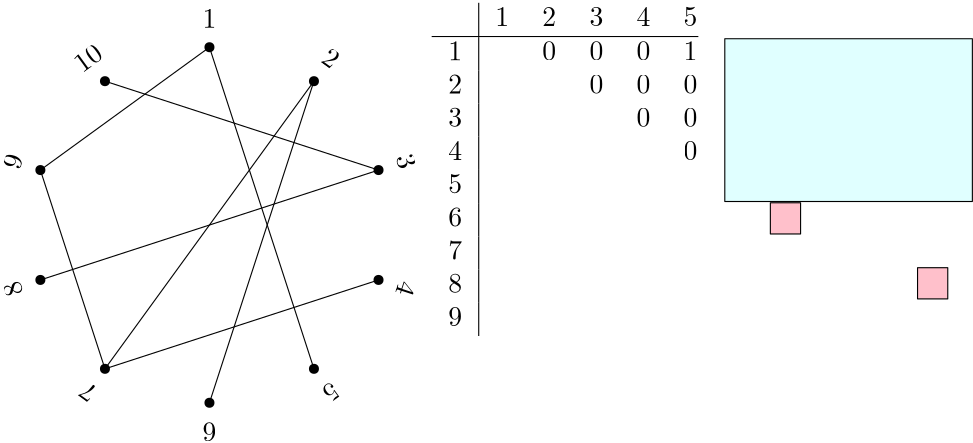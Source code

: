 <?xml version="1.0"?>
<!DOCTYPE ipe SYSTEM "ipe.dtd">
<ipe version="70005" creator="Ipe 7.1.4">
<info created="D:20150417143815" modified="D:20150417144335"/>
<ipestyle name="basic">
<symbol name="arrow/arc(spx)">
<path stroke="sym-stroke" fill="sym-stroke" pen="sym-pen">
0 0 m
-1 0.333 l
-1 -0.333 l
h
</path>
</symbol>
<symbol name="arrow/farc(spx)">
<path stroke="sym-stroke" fill="white" pen="sym-pen">
0 0 m
-1 0.333 l
-1 -0.333 l
h
</path>
</symbol>
<symbol name="mark/circle(sx)" transformations="translations">
<path fill="sym-stroke">
0.6 0 0 0.6 0 0 e
0.4 0 0 0.4 0 0 e
</path>
</symbol>
<symbol name="mark/disk(sx)" transformations="translations">
<path fill="sym-stroke">
0.6 0 0 0.6 0 0 e
</path>
</symbol>
<symbol name="mark/fdisk(sfx)" transformations="translations">
<group>
<path fill="sym-fill">
0.5 0 0 0.5 0 0 e
</path>
<path fill="sym-stroke" fillrule="eofill">
0.6 0 0 0.6 0 0 e
0.4 0 0 0.4 0 0 e
</path>
</group>
</symbol>
<symbol name="mark/box(sx)" transformations="translations">
<path fill="sym-stroke" fillrule="eofill">
-0.6 -0.6 m
0.6 -0.6 l
0.6 0.6 l
-0.6 0.6 l
h
-0.4 -0.4 m
0.4 -0.4 l
0.4 0.4 l
-0.4 0.4 l
h
</path>
</symbol>
<symbol name="mark/square(sx)" transformations="translations">
<path fill="sym-stroke">
-0.6 -0.6 m
0.6 -0.6 l
0.6 0.6 l
-0.6 0.6 l
h
</path>
</symbol>
<symbol name="mark/fsquare(sfx)" transformations="translations">
<group>
<path fill="sym-fill">
-0.5 -0.5 m
0.5 -0.5 l
0.5 0.5 l
-0.5 0.5 l
h
</path>
<path fill="sym-stroke" fillrule="eofill">
-0.6 -0.6 m
0.6 -0.6 l
0.6 0.6 l
-0.6 0.6 l
h
-0.4 -0.4 m
0.4 -0.4 l
0.4 0.4 l
-0.4 0.4 l
h
</path>
</group>
</symbol>
<symbol name="mark/cross(sx)" transformations="translations">
<group>
<path fill="sym-stroke">
-0.43 -0.57 m
0.57 0.43 l
0.43 0.57 l
-0.57 -0.43 l
h
</path>
<path fill="sym-stroke">
-0.43 0.57 m
0.57 -0.43 l
0.43 -0.57 l
-0.57 0.43 l
h
</path>
</group>
</symbol>
<symbol name="arrow/fnormal(spx)">
<path stroke="sym-stroke" fill="white" pen="sym-pen">
0 0 m
-1 0.333 l
-1 -0.333 l
h
</path>
</symbol>
<symbol name="arrow/pointed(spx)">
<path stroke="sym-stroke" fill="sym-stroke" pen="sym-pen">
0 0 m
-1 0.333 l
-0.8 0 l
-1 -0.333 l
h
</path>
</symbol>
<symbol name="arrow/fpointed(spx)">
<path stroke="sym-stroke" fill="white" pen="sym-pen">
0 0 m
-1 0.333 l
-0.8 0 l
-1 -0.333 l
h
</path>
</symbol>
<symbol name="arrow/linear(spx)">
<path stroke="sym-stroke" pen="sym-pen">
-1 0.333 m
0 0 l
-1 -0.333 l
</path>
</symbol>
<symbol name="arrow/fdouble(spx)">
<path stroke="sym-stroke" fill="white" pen="sym-pen">
0 0 m
-1 0.333 l
-1 -0.333 l
h
-1 0 m
-2 0.333 l
-2 -0.333 l
h
</path>
</symbol>
<symbol name="arrow/double(spx)">
<path stroke="sym-stroke" fill="sym-stroke" pen="sym-pen">
0 0 m
-1 0.333 l
-1 -0.333 l
h
-1 0 m
-2 0.333 l
-2 -0.333 l
h
</path>
</symbol>
<pen name="heavier" value="0.8"/>
<pen name="fat" value="1.2"/>
<pen name="ultrafat" value="2"/>
<symbolsize name="large" value="5"/>
<symbolsize name="small" value="2"/>
<symbolsize name="tiny" value="1.1"/>
<arrowsize name="large" value="10"/>
<arrowsize name="small" value="5"/>
<arrowsize name="tiny" value="3"/>
<color name="red" value="1 0 0"/>
<color name="green" value="0 1 0"/>
<color name="blue" value="0 0 1"/>
<color name="yellow" value="1 1 0"/>
<color name="orange" value="1 0.647 0"/>
<color name="gold" value="1 0.843 0"/>
<color name="purple" value="0.627 0.125 0.941"/>
<color name="gray" value="0.745"/>
<color name="brown" value="0.647 0.165 0.165"/>
<color name="navy" value="0 0 0.502"/>
<color name="pink" value="1 0.753 0.796"/>
<color name="seagreen" value="0.18 0.545 0.341"/>
<color name="turquoise" value="0.251 0.878 0.816"/>
<color name="violet" value="0.933 0.51 0.933"/>
<color name="darkblue" value="0 0 0.545"/>
<color name="darkcyan" value="0 0.545 0.545"/>
<color name="darkgray" value="0.663"/>
<color name="darkgreen" value="0 0.392 0"/>
<color name="darkmagenta" value="0.545 0 0.545"/>
<color name="darkorange" value="1 0.549 0"/>
<color name="darkred" value="0.545 0 0"/>
<color name="lightblue" value="0.678 0.847 0.902"/>
<color name="lightcyan" value="0.878 1 1"/>
<color name="lightgray" value="0.827"/>
<color name="lightgreen" value="0.565 0.933 0.565"/>
<color name="lightyellow" value="1 1 0.878"/>
<dashstyle name="dashed" value="[4] 0"/>
<dashstyle name="dotted" value="[1 3] 0"/>
<dashstyle name="dash dotted" value="[4 2 1 2] 0"/>
<dashstyle name="dash dot dotted" value="[4 2 1 2 1 2] 0"/>
<textsize name="large" value="\large"/>
<textsize name="Large" value="\Large"/>
<textsize name="LARGE" value="\LARGE"/>
<textsize name="huge" value="\huge"/>
<textsize name="Huge" value="\Huge"/>
<textsize name="small" value="\small"/>
<textsize name="footnote" value="\footnotesize"/>
<textsize name="tiny" value="\tiny"/>
<textstyle name="center" begin="\begin{center}" end="\end{center}"/>
<textstyle name="itemize" begin="\begin{itemize}" end="\end{itemize}"/>
<textstyle name="item" begin="\begin{itemize}\item{}" end="\end{itemize}"/>
<gridsize name="4 pts" value="4"/>
<gridsize name="8 pts (~3 mm)" value="8"/>
<gridsize name="16 pts (~6 mm)" value="16"/>
<gridsize name="32 pts (~12 mm)" value="32"/>
<gridsize name="10 pts (~3.5 mm)" value="10"/>
<gridsize name="20 pts (~7 mm)" value="20"/>
<gridsize name="14 pts (~5 mm)" value="14"/>
<gridsize name="28 pts (~10 mm)" value="28"/>
<gridsize name="56 pts (~20 mm)" value="56"/>
<anglesize name="90 deg" value="90"/>
<anglesize name="60 deg" value="60"/>
<anglesize name="45 deg" value="45"/>
<anglesize name="30 deg" value="30"/>
<anglesize name="22.5 deg" value="22.5"/>
<tiling name="falling" angle="-60" step="4" width="1"/>
<tiling name="rising" angle="30" step="4" width="1"/>
</ipestyle>
<page>
<layer name="alpha"/>
<view layers="alpha" active="alpha"/>
<path layer="alpha" matrix="1 0 0 1 -57.9867 11.4795" stroke="black" fill="pink">
558.791 673.295 m
558.791 684.524 l
547.913 684.524 l
547.913 673.295 l
h
</path>
<path matrix="1 0 0 1 -5 -11.9" stroke="black" fill="pink">
558.791 673.295 m
558.791 684.524 l
547.913 684.524 l
547.913 673.295 l
h
</path>
<path stroke="black" fill="lightcyan">
473.524 755.053 m
473.524 696.454 l
562.651 696.454 l
562.651 755.053 l
h
</path>
<use matrix="0.951057 0.309017 -0.309017 0.951057 226.699 -55.3238" name="mark/disk(sx)" pos="268.223 748.868" size="normal" stroke="black"/>
<use matrix="0.951057 0.309017 -0.309017 0.951057 226.699 -55.3238" name="mark/disk(sx)" pos="307.777 748.868" size="normal" stroke="black"/>
<use matrix="0.951057 0.309017 -0.309017 0.951057 226.699 -55.3238" name="mark/disk(sx)" pos="339.777 725.618" size="normal" stroke="black"/>
<use matrix="0.951057 0.309017 -0.309017 0.951057 226.699 -55.3238" name="mark/disk(sx)" pos="352 688" size="normal" stroke="black"/>
<use matrix="0.951057 0.309017 -0.309017 0.951057 226.699 -55.3238" name="mark/disk(sx)" pos="339.777 650.382" size="normal" stroke="black"/>
<use matrix="0.951057 0.309017 -0.309017 0.951057 226.699 -55.3238" name="mark/disk(sx)" pos="307.777 627.132" size="normal" stroke="black"/>
<use matrix="0.951057 0.309017 -0.309017 0.951057 226.699 -55.3238" name="mark/disk(sx)" pos="268.223 627.132" size="normal" stroke="black"/>
<use matrix="0.951057 0.309017 -0.309017 0.951057 226.699 -55.3238" name="mark/disk(sx)" pos="236.223 650.382" size="normal" stroke="black"/>
<use matrix="0.951057 0.309017 -0.309017 0.951057 226.699 -55.3238" name="mark/disk(sx)" pos="224 688" size="normal" stroke="black"/>
<use matrix="0.951057 0.309017 -0.309017 0.951057 226.699 -55.3238" name="mark/disk(sx)" pos="236.223 725.618" size="normal" stroke="black"/>
<text matrix="1 0 0 1 0 -9" transformations="rigid" pos="288 768" stroke="black" type="label" width="4.981" height="6.42" depth="0" halign="center" valign="baseline">$1$</text>
<text matrix="0.809017 0.587785 -0.587785 0.809017 464.689 -45.167" transformations="rigid" pos="288 768" stroke="black" type="label" width="9.963" height="6.42" depth="0" halign="center" valign="baseline">$10$</text>
<text matrix="0.309017 0.951056 -0.951056 0.309017 861.889 198.711" transformations="rigid" pos="288 768" stroke="black" type="label" width="4.981" height="6.42" depth="0" halign="center" valign="baseline">$9$</text>
<text matrix="-0.309017 0.951056 -0.951056 -0.309017 1039.88 629.48" transformations="rigid" pos="288 768" stroke="black" type="label" width="4.981" height="6.42" depth="0" halign="center" valign="baseline">$8$</text>
<text matrix="-0.809017 0.587785 -0.587785 -0.809017 930.683 1082.6" transformations="rigid" pos="288 768" stroke="black" type="label" width="4.981" height="6.42" depth="0" halign="center" valign="baseline">$7$</text>
<text matrix="-1 -0.00000021 0.00000021 -1 576 1385" transformations="rigid" pos="288 768" stroke="black" type="label" width="4.981" height="6.42" depth="0" halign="center" valign="baseline">$6$</text>
<text matrix="-0.809017 -0.587785 0.587785 -0.809017 111.31 1421.17" transformations="rigid" pos="288 768" stroke="black" type="label" width="4.981" height="6.42" depth="0" halign="center" valign="baseline">$5$</text>
<text matrix="-0.309017 -0.951056 0.951056 -0.309017 -285.889 1177.29" transformations="rigid" pos="288 768" stroke="black" type="label" width="4.981" height="6.42" depth="0" halign="center" valign="baseline">$4$</text>
<text matrix="0.309017 -0.951056 0.951056 0.309017 -463.882 746.519" transformations="rigid" pos="288 768" stroke="black" type="label" width="4.981" height="6.42" depth="0" halign="center" valign="baseline">$3$</text>
<text matrix="0.809017 -0.587785 0.587785 0.809017 -354.682 293.397" transformations="rigid" pos="288 768" stroke="black" type="label" width="4.981" height="6.42" depth="0" halign="center" valign="baseline">$2$</text>
<path stroke="black">
227.132 707.777 m
288 752 l
</path>
<path stroke="black">
288 752 m
325.618 636.223 l
</path>
<path stroke="black">
325.618 739.777 m
250.382 636.223 l
</path>
<path stroke="black">
325.618 739.777 m
288 624 l
</path>
<path stroke="black">
227.132 668.223 m
348.868 707.777 l
</path>
<path stroke="black">
348.868 668.223 m
250.382 636.223 l
</path>
<text matrix="1 0 0 1 256 32" transformations="translations" pos="112 736" stroke="black" type="minipage" width="96" height="62.4" depth="57.55" valign="top">\begin{tabular}{r|cccccccccc}
 &amp;1&amp;2&amp;3&amp;4&amp;5&amp;6&amp;7&amp;8&amp;9&amp;10 \\ \hline
1&amp; &amp;0&amp;0&amp;0&amp;1&amp;0&amp;0&amp;0&amp;1&amp;0 \\
2&amp; &amp; &amp;0&amp;0&amp;0&amp;1&amp;1&amp;0&amp;0&amp;0 \\
3&amp; &amp; &amp; &amp;0&amp;0&amp;0&amp;0&amp;1&amp;0&amp;1 \\
4&amp; &amp; &amp; &amp; &amp;0&amp;0&amp;1&amp;0&amp;0&amp;0 \\
5&amp; &amp; &amp; &amp; &amp; &amp;0&amp;0&amp;0&amp;0&amp;0 \\
6&amp; &amp; &amp; &amp; &amp; &amp; &amp;0&amp;0&amp;0&amp;0 \\
7&amp; &amp; &amp; &amp; &amp; &amp; &amp; &amp;0&amp;1&amp;0 \\
8&amp; &amp; &amp; &amp; &amp; &amp; &amp; &amp; &amp;0&amp;0 \\
9&amp; &amp; &amp; &amp; &amp; &amp; &amp; &amp; &amp; &amp;0 \\
\end{tabular}</text>
<path stroke="black">
250.382 636.223 m
227.132 707.777 l
</path>
<path stroke="black" fill="lightcyan">
348.868 707.777 m
250.382 739.777 l
</path>
</page>
</ipe>
